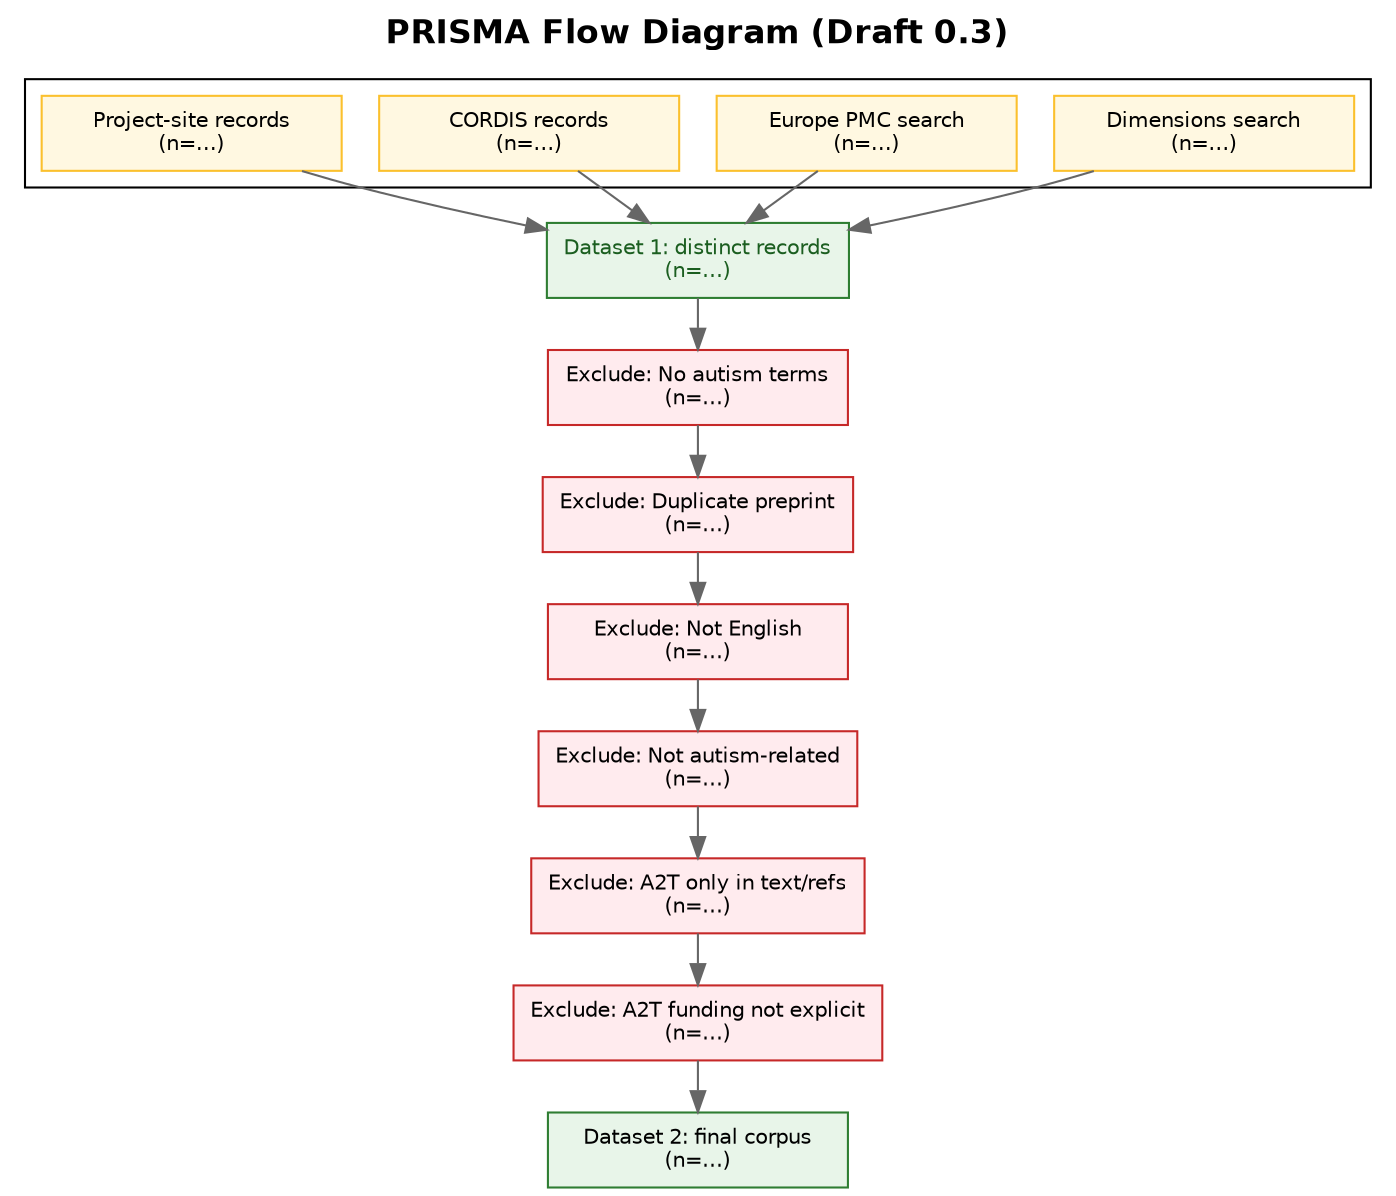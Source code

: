 digraph PRISMA {
  rankdir = TB
  labelloc = "t"
  label = "PRISMA Flow Diagram (Draft 0.3)"
  fontsize = 16
  fontname = "Helvetica-Bold"
  nodesep = 0.25
  ranksep = 0.35
  node [shape=box, fontname="Helvetica", fontsize=10, style=filled]
  edge [color=gray40]

  /* — Sources — */
  subgraph cluster_sources {
    label = ""
    rank = same
    S1 [label="Dimensions search\n(n=…)",    width=2, fillcolor="#fff8e1", color="#fbc02d"];
    S2 [label="Europe PMC search\n(n=…)",    width=2, fillcolor="#fff8e1", color="#fbc02d"];
    S3 [label="CORDIS records\n(n=…)",       width=2, fillcolor="#fff8e1", color="#fbc02d"];
    S4 [label="Project-site records\n(n=…)", width=2, fillcolor="#fff8e1", color="#fbc02d"];
  }

  /* — Datasets — */
  D1 [label="Dataset 1: distinct records\n(n=…)", width=2, fillcolor="#e8f5e9", color="#2e7d32", fontcolor="#1b5e20"];
  D2 [label="Dataset 2: final corpus\n(n=…)",    width=2, fillcolor="#e8f5e9", color="#2e7d32"];

  /* — Exclusions — */
  X1  [label="Exclude: No autism terms\n(n=…)",             width=2, fillcolor="#ffebee", color="#c62828"];
  X2  [label="Exclude: Duplicate preprint\n(n=…)",          width=2, fillcolor="#ffebee", color="#c62828"];
  X3  [label="Exclude: Not English\n(n=…)",                 width=2, fillcolor="#ffebee", color="#c62828"];
  X4  [label="Exclude: Not autism-related\n(n=…)",          width=2, fillcolor="#ffebee", color="#c62828"];
  X5  [label="Exclude: A2T only in text/refs\n(n=…)",       width=2, fillcolor="#ffebee", color="#c62828"];
  XF1 [label="Exclude: A2T funding not explicit\n(n=…)",    width=2, fillcolor="#ffebee", color="#c62828"];

  /* — Flux — */
  S1 -> D1;  S2 -> D1;  S3 -> D1;  S4 -> D1;
  D1 -> X1 -> X2 -> X3 -> X4 -> X5 -> XF1 -> D2;

}
